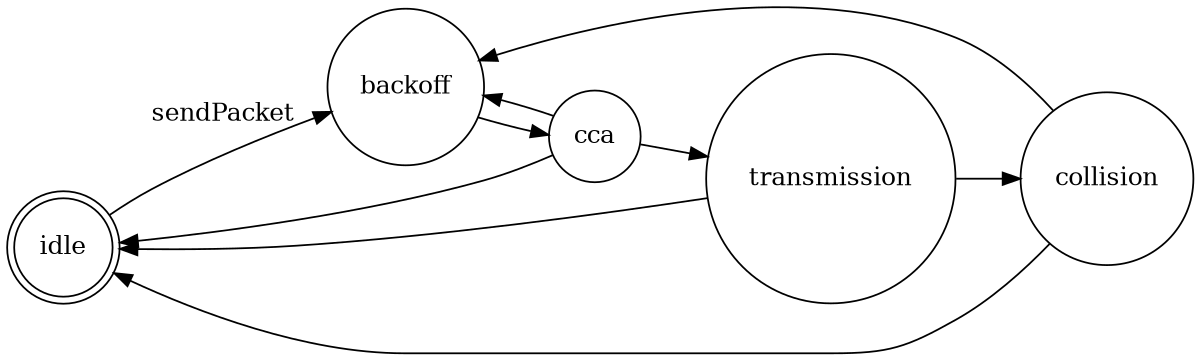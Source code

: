 digraph node_finite_state_machine {
	rankdir=LR;
	size="8,5"
	node [shape = doublecircle]; idle;
	node [shape = circle];
	idle -> backoff [ label = "sendPacket" ];
	backoff -> cca [ label = "" ];
	cca -> idle [ label = "" ];
	cca -> backoff [ label = "" ];
	cca -> transmission [ label = "" ];
	transmission -> idle [ label = "" ];
	transmission -> collision [ label = "" ];
	collision -> backoff [ label = "" ];
	collision -> idle [ label = "" ];
}
